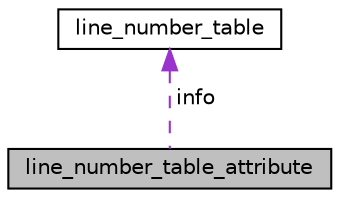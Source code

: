 digraph "line_number_table_attribute"
{
 // LATEX_PDF_SIZE
  edge [fontname="Helvetica",fontsize="10",labelfontname="Helvetica",labelfontsize="10"];
  node [fontname="Helvetica",fontsize="10",shape=record];
  Node1 [label="line_number_table_attribute",height=0.2,width=0.4,color="black", fillcolor="grey75", style="filled", fontcolor="black",tooltip="numero da tabela de atributos"];
  Node2 -> Node1 [dir="back",color="darkorchid3",fontsize="10",style="dashed",label=" info" ,fontname="Helvetica"];
  Node2 [label="line_number_table",height=0.2,width=0.4,color="black", fillcolor="white", style="filled",URL="$structline__number__table.html",tooltip="numero da linha da tabela"];
}
